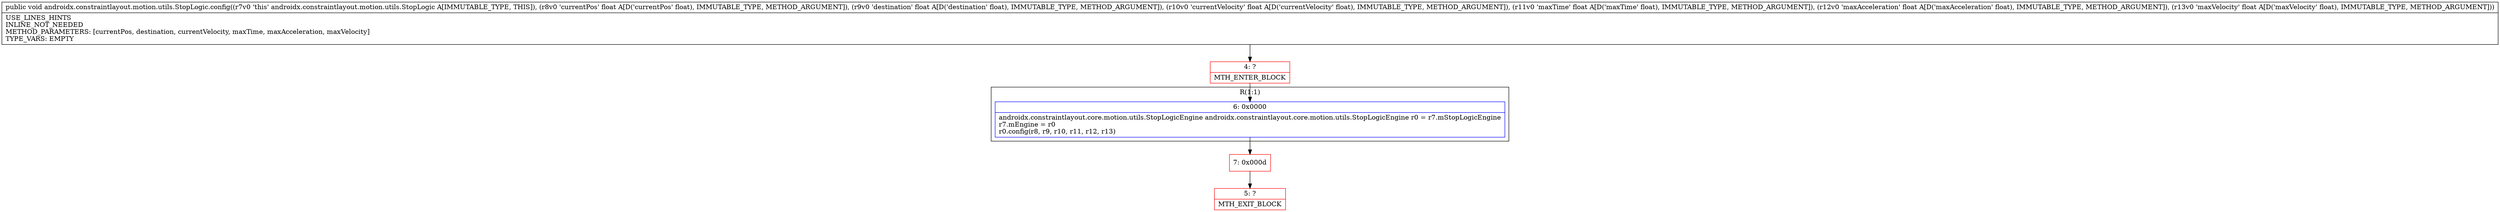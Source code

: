 digraph "CFG forandroidx.constraintlayout.motion.utils.StopLogic.config(FFFFFF)V" {
subgraph cluster_Region_733445333 {
label = "R(1:1)";
node [shape=record,color=blue];
Node_6 [shape=record,label="{6\:\ 0x0000|androidx.constraintlayout.core.motion.utils.StopLogicEngine androidx.constraintlayout.core.motion.utils.StopLogicEngine r0 = r7.mStopLogicEngine\lr7.mEngine = r0\lr0.config(r8, r9, r10, r11, r12, r13)\l}"];
}
Node_4 [shape=record,color=red,label="{4\:\ ?|MTH_ENTER_BLOCK\l}"];
Node_7 [shape=record,color=red,label="{7\:\ 0x000d}"];
Node_5 [shape=record,color=red,label="{5\:\ ?|MTH_EXIT_BLOCK\l}"];
MethodNode[shape=record,label="{public void androidx.constraintlayout.motion.utils.StopLogic.config((r7v0 'this' androidx.constraintlayout.motion.utils.StopLogic A[IMMUTABLE_TYPE, THIS]), (r8v0 'currentPos' float A[D('currentPos' float), IMMUTABLE_TYPE, METHOD_ARGUMENT]), (r9v0 'destination' float A[D('destination' float), IMMUTABLE_TYPE, METHOD_ARGUMENT]), (r10v0 'currentVelocity' float A[D('currentVelocity' float), IMMUTABLE_TYPE, METHOD_ARGUMENT]), (r11v0 'maxTime' float A[D('maxTime' float), IMMUTABLE_TYPE, METHOD_ARGUMENT]), (r12v0 'maxAcceleration' float A[D('maxAcceleration' float), IMMUTABLE_TYPE, METHOD_ARGUMENT]), (r13v0 'maxVelocity' float A[D('maxVelocity' float), IMMUTABLE_TYPE, METHOD_ARGUMENT]))  | USE_LINES_HINTS\lINLINE_NOT_NEEDED\lMETHOD_PARAMETERS: [currentPos, destination, currentVelocity, maxTime, maxAcceleration, maxVelocity]\lTYPE_VARS: EMPTY\l}"];
MethodNode -> Node_4;Node_6 -> Node_7;
Node_4 -> Node_6;
Node_7 -> Node_5;
}

